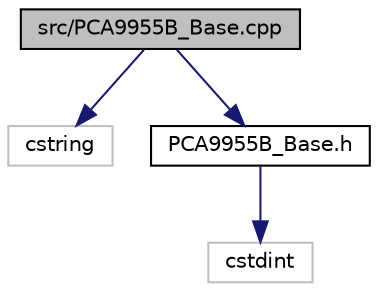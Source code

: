 digraph "src/PCA9955B_Base.cpp"
{
 // LATEX_PDF_SIZE
  edge [fontname="Helvetica",fontsize="10",labelfontname="Helvetica",labelfontsize="10"];
  node [fontname="Helvetica",fontsize="10",shape=record];
  Node1 [label="src/PCA9955B_Base.cpp",height=0.2,width=0.4,color="black", fillcolor="grey75", style="filled", fontcolor="black",tooltip="This file contains the PCA9955B_Base class method source."];
  Node1 -> Node2 [color="midnightblue",fontsize="10",style="solid",fontname="Helvetica"];
  Node2 [label="cstring",height=0.2,width=0.4,color="grey75", fillcolor="white", style="filled",tooltip=" "];
  Node1 -> Node3 [color="midnightblue",fontsize="10",style="solid",fontname="Helvetica"];
  Node3 [label="PCA9955B_Base.h",height=0.2,width=0.4,color="black", fillcolor="white", style="filled",URL="$PCA9955B__Base_8h.html",tooltip="This file contains the PCA9955B_Base class. Inherit from it, reimplement the virtual functions and yo..."];
  Node3 -> Node4 [color="midnightblue",fontsize="10",style="solid",fontname="Helvetica"];
  Node4 [label="cstdint",height=0.2,width=0.4,color="grey75", fillcolor="white", style="filled",tooltip=" "];
}
